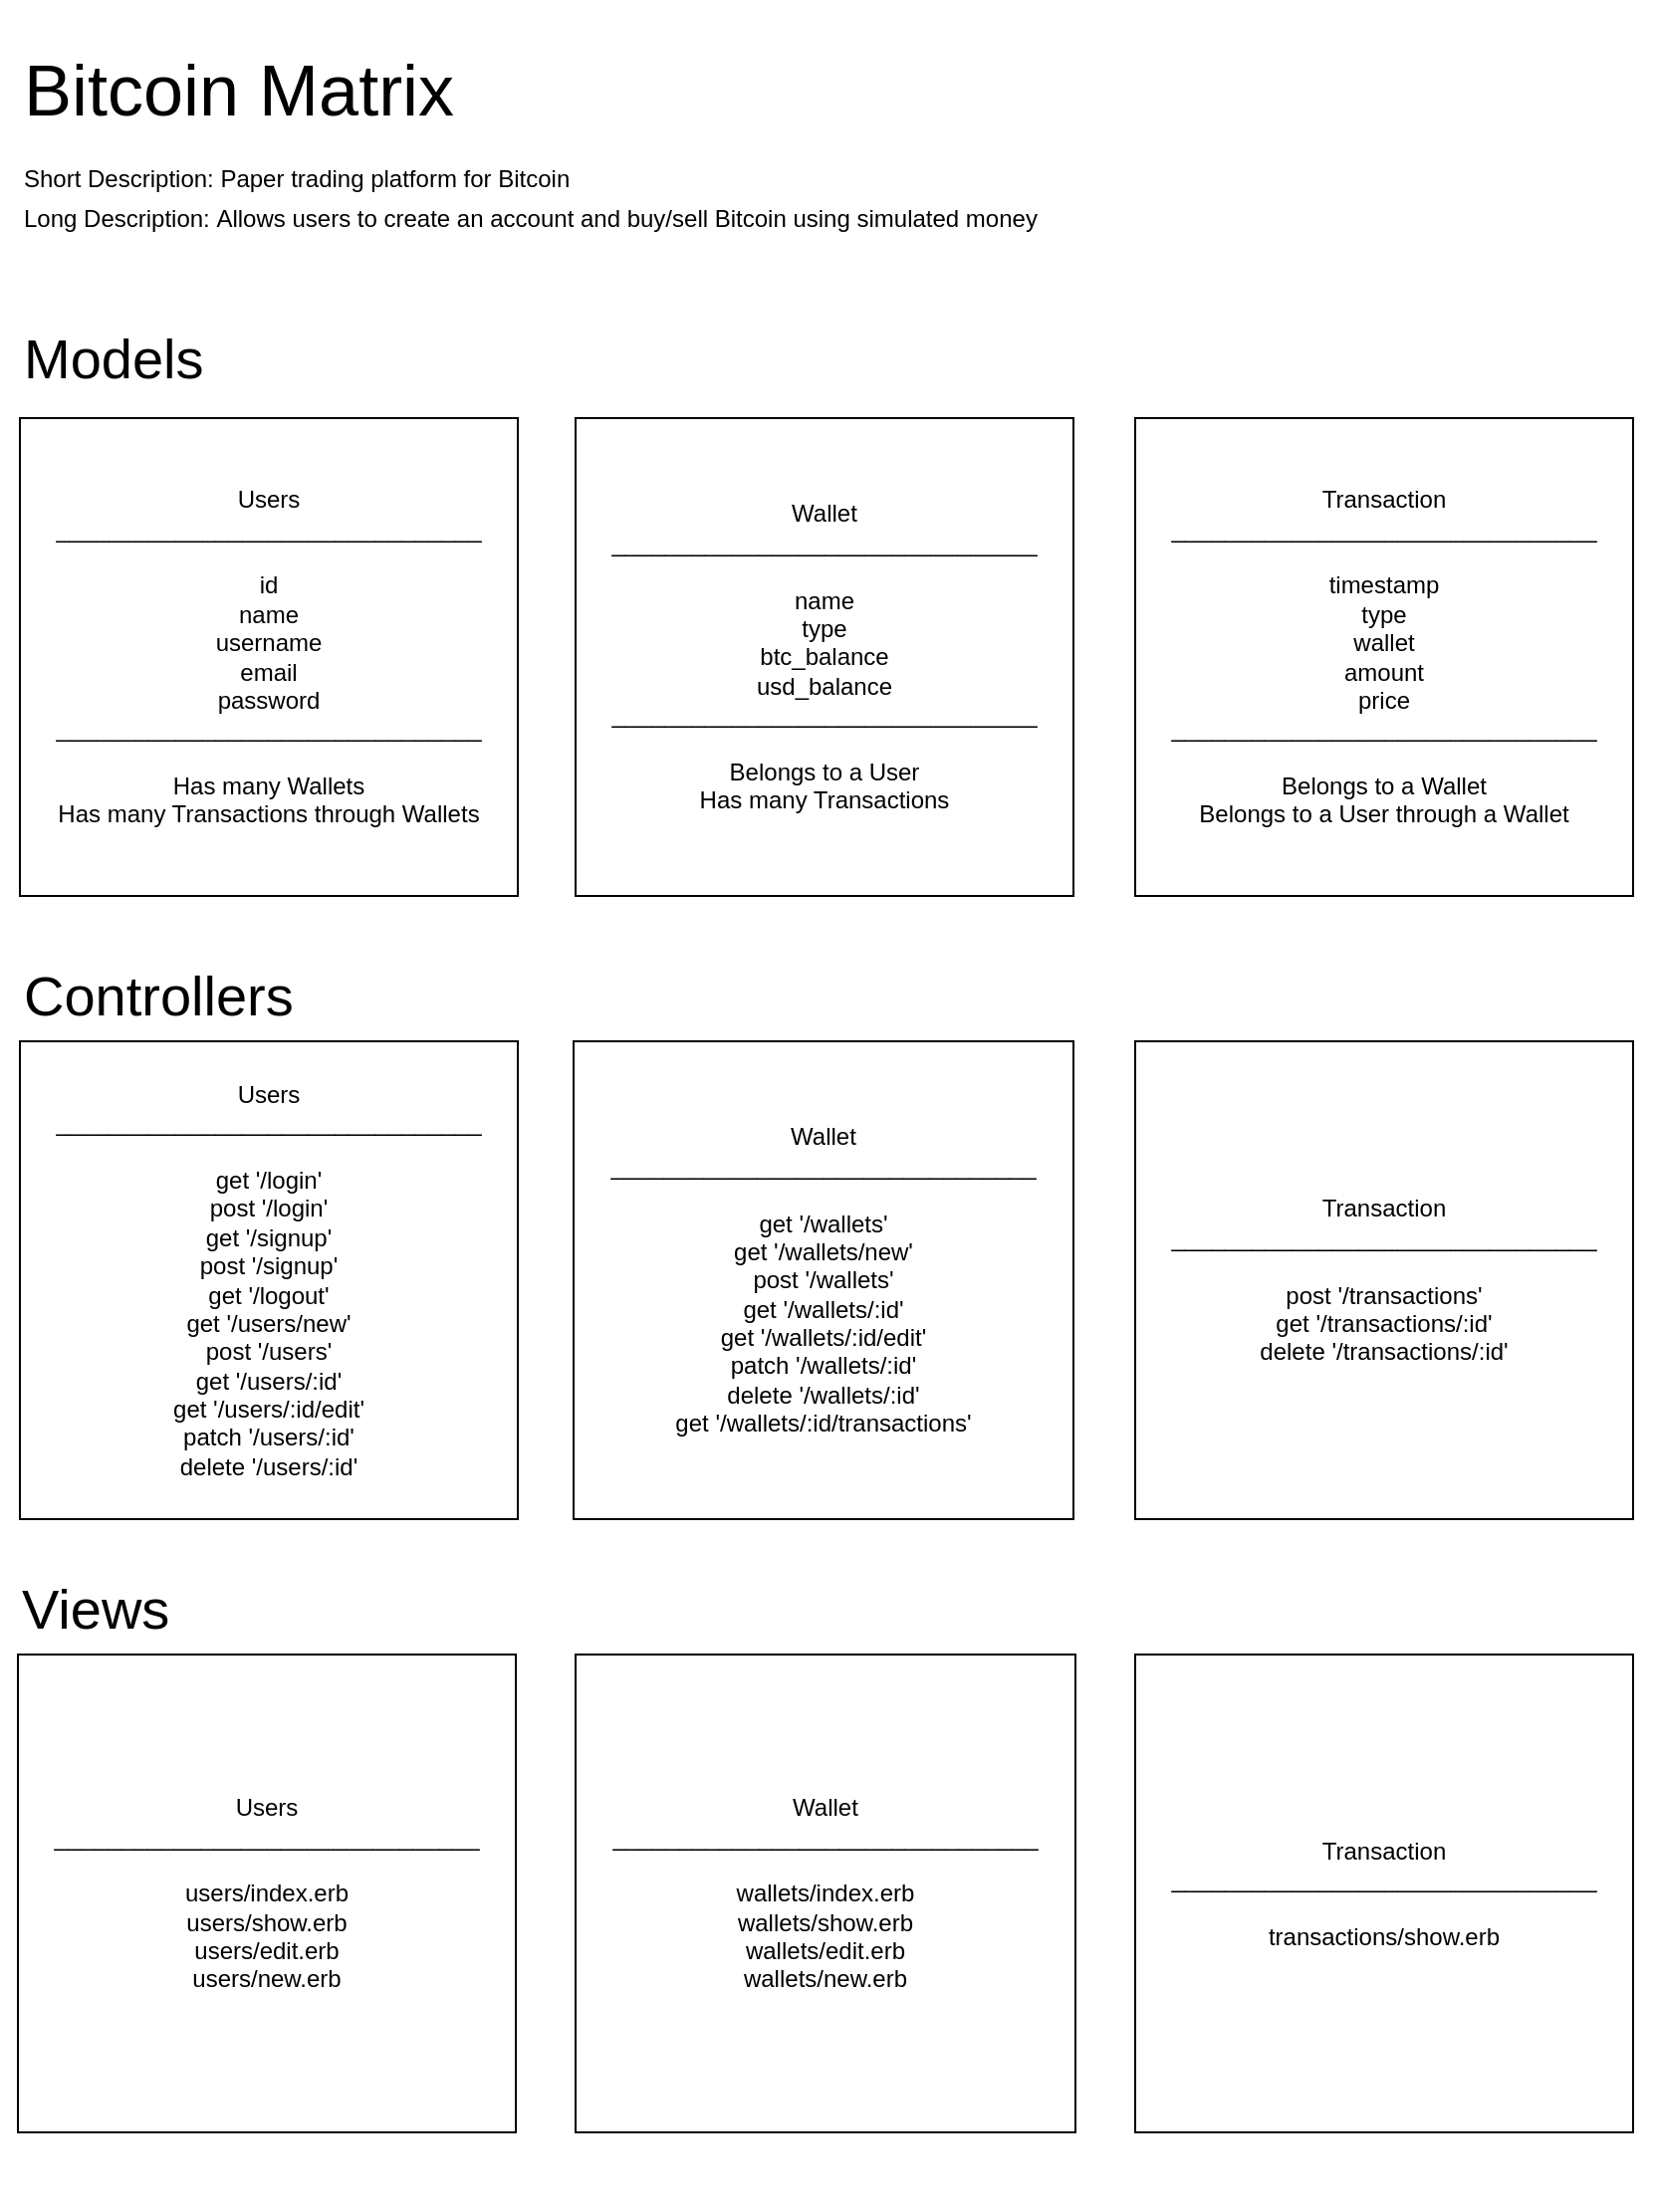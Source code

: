 <mxfile version="13.1.3">
    <diagram id="6hGFLwfOUW9BJ-s0fimq" name="Page-1">
        <mxGraphModel dx="1002" dy="792" grid="1" gridSize="10" guides="1" tooltips="1" connect="1" arrows="1" fold="1" page="1" pageScale="1" pageWidth="827" pageHeight="1169" math="0" shadow="0">
            <root>
                <mxCell id="0"/>
                <mxCell id="1" parent="0"/>
                <mxCell id="19" value="" style="rounded=0;whiteSpace=wrap;html=1;strokeColor=none;" vertex="1" parent="1">
                    <mxGeometry width="830" height="1110" as="geometry"/>
                </mxCell>
                <mxCell id="2" value="Users&lt;br&gt;________________________________&lt;br&gt;&lt;br&gt;id&lt;br&gt;name&lt;br&gt;username&lt;br&gt;email&lt;br&gt;password&lt;br&gt;________________________________&lt;br&gt;&lt;br&gt;Has many Wallets&lt;br&gt;Has many Transactions through Wallets" style="rounded=0;whiteSpace=wrap;html=1;" vertex="1" parent="1">
                    <mxGeometry x="10" y="210" width="250" height="240" as="geometry"/>
                </mxCell>
                <mxCell id="3" value="Wallet&lt;br&gt;________________________________&lt;br&gt;&lt;br&gt;name&lt;br&gt;type&lt;br&gt;btc_balance&lt;br&gt;usd_balance&lt;br&gt;________________________________&lt;br&gt;&lt;br&gt;Belongs to a User&lt;br&gt;Has many Transactions" style="rounded=0;whiteSpace=wrap;html=1;" vertex="1" parent="1">
                    <mxGeometry x="289" y="210" width="250" height="240" as="geometry"/>
                </mxCell>
                <mxCell id="4" value="Transaction&lt;br&gt;________________________________&lt;br&gt;&lt;br&gt;timestamp&lt;br&gt;type&lt;br&gt;wallet&lt;br&gt;amount&lt;br&gt;price&lt;br&gt;________________________________&lt;br&gt;&lt;br&gt;Belongs to a Wallet&lt;br&gt;Belongs to a User through a Wallet" style="rounded=0;whiteSpace=wrap;html=1;" vertex="1" parent="1">
                    <mxGeometry x="570" y="210" width="250" height="240" as="geometry"/>
                </mxCell>
                <mxCell id="6" value="&lt;font style=&quot;font-size: 36px&quot;&gt;Bitcoin Matrix&lt;/font&gt;" style="text;html=1;align=left;verticalAlign=middle;resizable=0;points=[];autosize=1;" vertex="1" parent="1">
                    <mxGeometry x="10" y="30" width="230" height="30" as="geometry"/>
                </mxCell>
                <mxCell id="7" value="Short Description:&amp;nbsp;Paper trading platform for Bitcoin" style="text;html=1;align=left;verticalAlign=middle;resizable=0;points=[];autosize=1;" vertex="1" parent="1">
                    <mxGeometry x="10" y="80" width="290" height="20" as="geometry"/>
                </mxCell>
                <mxCell id="8" value="Long Description:&amp;nbsp;Allows users to create an account and buy/sell Bitcoin using simulated money" style="text;html=1;align=left;verticalAlign=middle;resizable=0;points=[];autosize=1;" vertex="1" parent="1">
                    <mxGeometry x="10" y="100" width="520" height="20" as="geometry"/>
                </mxCell>
                <mxCell id="9" value="&lt;font style=&quot;font-size: 28px&quot;&gt;Models&lt;/font&gt;" style="text;html=1;align=left;verticalAlign=middle;resizable=0;points=[];autosize=1;" vertex="1" parent="1">
                    <mxGeometry x="10" y="170" width="110" height="20" as="geometry"/>
                </mxCell>
                <mxCell id="10" value="&lt;font style=&quot;font-size: 28px&quot;&gt;Controllers&lt;/font&gt;" style="text;html=1;align=left;verticalAlign=middle;resizable=0;points=[];autosize=1;" vertex="1" parent="1">
                    <mxGeometry x="10" y="490" width="150" height="20" as="geometry"/>
                </mxCell>
                <mxCell id="12" value="Users&lt;br&gt;________________________________&lt;br&gt;&lt;div&gt;&lt;br&gt;&lt;/div&gt;&lt;div&gt;get '/login'&lt;br&gt;&lt;/div&gt;&lt;div&gt;post '/login'&lt;/div&gt;&lt;div&gt;get '/signup'&lt;/div&gt;&lt;div&gt;post '/signup'&lt;/div&gt;&lt;div&gt;get '/logout'&lt;/div&gt;&lt;div&gt;get '/users/new'&lt;/div&gt;&lt;div&gt;post '/users'&lt;/div&gt;&lt;div&gt;get '/users/:id'&lt;/div&gt;&lt;div&gt;get '/users/:id/edit'&lt;/div&gt;&lt;div&gt;patch '/users/:id'&lt;/div&gt;&lt;div&gt;delete '/users/:id'&lt;/div&gt;" style="rounded=0;whiteSpace=wrap;html=1;align=center;" vertex="1" parent="1">
                    <mxGeometry x="10" y="523" width="250" height="240" as="geometry"/>
                </mxCell>
                <mxCell id="13" value="&lt;span&gt;Wallet&lt;/span&gt;&lt;br&gt;________________________________&lt;br&gt;&lt;span&gt;&lt;br&gt;get '/wallets'&lt;/span&gt;&lt;br&gt;&lt;span&gt;get '/wallets/new'&lt;/span&gt;&lt;br&gt;&lt;span&gt;post '/wallets'&lt;/span&gt;&lt;br&gt;&lt;span&gt;get '/wallets/:id'&lt;/span&gt;&lt;br&gt;&lt;span&gt;get '/wallets/:id/edit'&lt;/span&gt;&lt;br&gt;&lt;span&gt;patch '/wallets/:id'&lt;/span&gt;&lt;br&gt;&lt;span&gt;delete '/wallets/:id'&lt;br&gt;&lt;/span&gt;get '/wallets/:id/transactions'&lt;span&gt;&lt;br&gt;&lt;/span&gt;" style="rounded=0;whiteSpace=wrap;html=1;" vertex="1" parent="1">
                    <mxGeometry x="288" y="523" width="251" height="240" as="geometry"/>
                </mxCell>
                <mxCell id="14" value="&lt;span&gt;Transaction&lt;/span&gt;&lt;br&gt;&lt;div&gt;________________________________&lt;br&gt;&lt;div&gt;&lt;br&gt;&lt;/div&gt;&lt;div&gt;post '/transactions'&lt;/div&gt;&lt;div&gt;get '/transactions/:id'&lt;/div&gt;&lt;div&gt;delete '/transactions/:id'&lt;/div&gt;&lt;/div&gt;" style="rounded=0;whiteSpace=wrap;html=1;" vertex="1" parent="1">
                    <mxGeometry x="570" y="523" width="250" height="240" as="geometry"/>
                </mxCell>
                <mxCell id="15" value="&lt;font style=&quot;font-size: 28px&quot;&gt;Views&lt;/font&gt;" style="text;html=1;align=left;verticalAlign=middle;resizable=0;points=[];autosize=1;" vertex="1" parent="1">
                    <mxGeometry x="9" y="798" width="90" height="20" as="geometry"/>
                </mxCell>
                <mxCell id="16" value="Users&lt;br&gt;________________________________&lt;br&gt;&lt;div&gt;&lt;br&gt;&lt;/div&gt;&lt;div&gt;users/index.erb&lt;/div&gt;users&lt;span&gt;/show.erb&lt;/span&gt;&lt;br&gt;&lt;div&gt;users/edit.erb&lt;/div&gt;&lt;div&gt;users/new.erb&lt;/div&gt;" style="rounded=0;whiteSpace=wrap;html=1;align=center;" vertex="1" parent="1">
                    <mxGeometry x="9" y="831" width="250" height="240" as="geometry"/>
                </mxCell>
                <mxCell id="17" value="&lt;span&gt;Wallet&lt;/span&gt;&lt;br&gt;________________________________&lt;br&gt;&lt;span&gt;&lt;br&gt;&lt;/span&gt;&lt;div&gt;wallets/index.erb&lt;/div&gt;wallets&lt;span&gt;/show.erb&lt;/span&gt;&lt;br&gt;wallets&lt;span&gt;/edit.erb&lt;/span&gt;&lt;br&gt;wallets&lt;span&gt;/new.erb&lt;/span&gt;" style="rounded=0;whiteSpace=wrap;html=1;" vertex="1" parent="1">
                    <mxGeometry x="289" y="831" width="251" height="240" as="geometry"/>
                </mxCell>
                <mxCell id="18" value="&lt;span&gt;Transaction&lt;/span&gt;&lt;br&gt;&lt;div&gt;________________________________&lt;br&gt;&lt;div&gt;&lt;br&gt;&lt;/div&gt;&lt;div&gt;transactions&lt;span&gt;/show.erb&lt;/span&gt;&lt;br&gt;&lt;/div&gt;&lt;/div&gt;" style="rounded=0;whiteSpace=wrap;html=1;" vertex="1" parent="1">
                    <mxGeometry x="570" y="831" width="250" height="240" as="geometry"/>
                </mxCell>
            </root>
        </mxGraphModel>
    </diagram>
</mxfile>